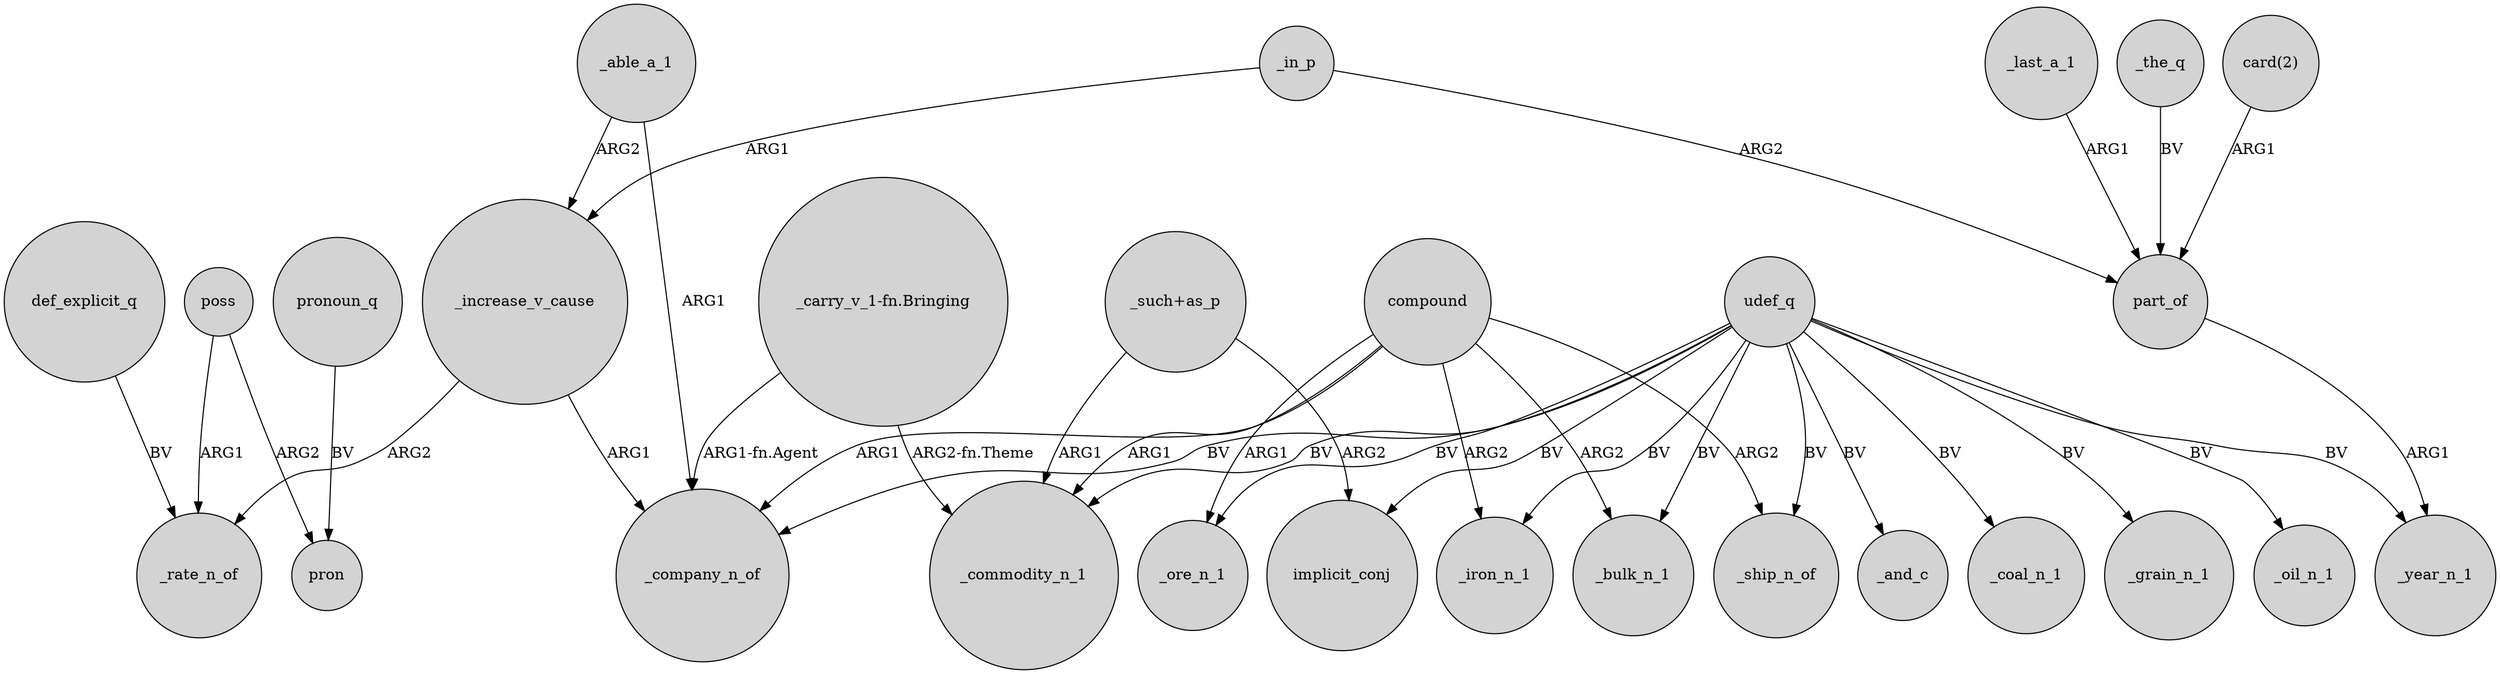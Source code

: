 digraph {
	node [shape=circle style=filled]
	poss -> _rate_n_of [label=ARG1]
	udef_q -> _iron_n_1 [label=BV]
	poss -> pron [label=ARG2]
	udef_q -> _ship_n_of [label=BV]
	udef_q -> _commodity_n_1 [label=BV]
	def_explicit_q -> _rate_n_of [label=BV]
	udef_q -> _ore_n_1 [label=BV]
	_increase_v_cause -> _company_n_of [label=ARG1]
	_able_a_1 -> _company_n_of [label=ARG1]
	compound -> _commodity_n_1 [label=ARG1]
	"card(2)" -> part_of [label=ARG1]
	_last_a_1 -> part_of [label=ARG1]
	udef_q -> _coal_n_1 [label=BV]
	udef_q -> implicit_conj [label=BV]
	compound -> _iron_n_1 [label=ARG2]
	udef_q -> _grain_n_1 [label=BV]
	udef_q -> _bulk_n_1 [label=BV]
	"_carry_v_1-fn.Bringing" -> _commodity_n_1 [label="ARG2-fn.Theme"]
	compound -> _company_n_of [label=ARG1]
	compound -> _bulk_n_1 [label=ARG2]
	pronoun_q -> pron [label=BV]
	_increase_v_cause -> _rate_n_of [label=ARG2]
	compound -> _ship_n_of [label=ARG2]
	"_such+as_p" -> _commodity_n_1 [label=ARG1]
	_the_q -> part_of [label=BV]
	"_such+as_p" -> implicit_conj [label=ARG2]
	udef_q -> _oil_n_1 [label=BV]
	_in_p -> _increase_v_cause [label=ARG1]
	"_carry_v_1-fn.Bringing" -> _company_n_of [label="ARG1-fn.Agent"]
	udef_q -> _year_n_1 [label=BV]
	_able_a_1 -> _increase_v_cause [label=ARG2]
	part_of -> _year_n_1 [label=ARG1]
	udef_q -> _company_n_of [label=BV]
	_in_p -> part_of [label=ARG2]
	udef_q -> _and_c [label=BV]
	compound -> _ore_n_1 [label=ARG1]
}
